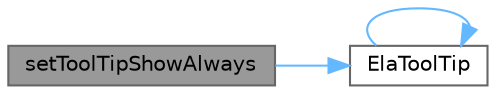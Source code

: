 digraph "setToolTipShowAlways"
{
 // LATEX_PDF_SIZE
  bgcolor="transparent";
  edge [fontname=Helvetica,fontsize=10,labelfontname=Helvetica,labelfontsize=10];
  node [fontname=Helvetica,fontsize=10,shape=box,height=0.2,width=0.4];
  rankdir="LR";
  Node1 [id="Node000001",label="setToolTipShowAlways",height=0.2,width=0.4,color="gray40", fillcolor="grey60", style="filled", fontcolor="black",tooltip="设置工具提示始终显示"];
  Node1 -> Node2 [id="edge1_Node000001_Node000002",color="steelblue1",style="solid",tooltip=" "];
  Node2 [id="Node000002",label="ElaToolTip",height=0.2,width=0.4,color="grey40", fillcolor="white", style="filled",URL="$class_ela_tool_tip.html#a87e6a85323613fb327ec2d682330c72a",tooltip="构造函数，初始化工具提示"];
  Node2 -> Node2 [id="edge2_Node000002_Node000002",color="steelblue1",style="solid",tooltip=" "];
}
